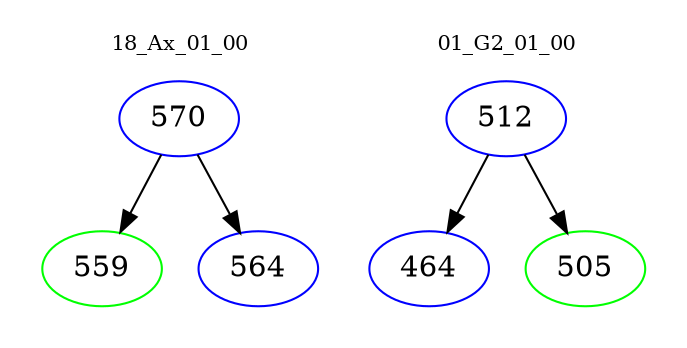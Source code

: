 digraph{
subgraph cluster_0 {
color = white
label = "18_Ax_01_00";
fontsize=10;
T0_570 [label="570", color="blue"]
T0_570 -> T0_559 [color="black"]
T0_559 [label="559", color="green"]
T0_570 -> T0_564 [color="black"]
T0_564 [label="564", color="blue"]
}
subgraph cluster_1 {
color = white
label = "01_G2_01_00";
fontsize=10;
T1_512 [label="512", color="blue"]
T1_512 -> T1_464 [color="black"]
T1_464 [label="464", color="blue"]
T1_512 -> T1_505 [color="black"]
T1_505 [label="505", color="green"]
}
}
